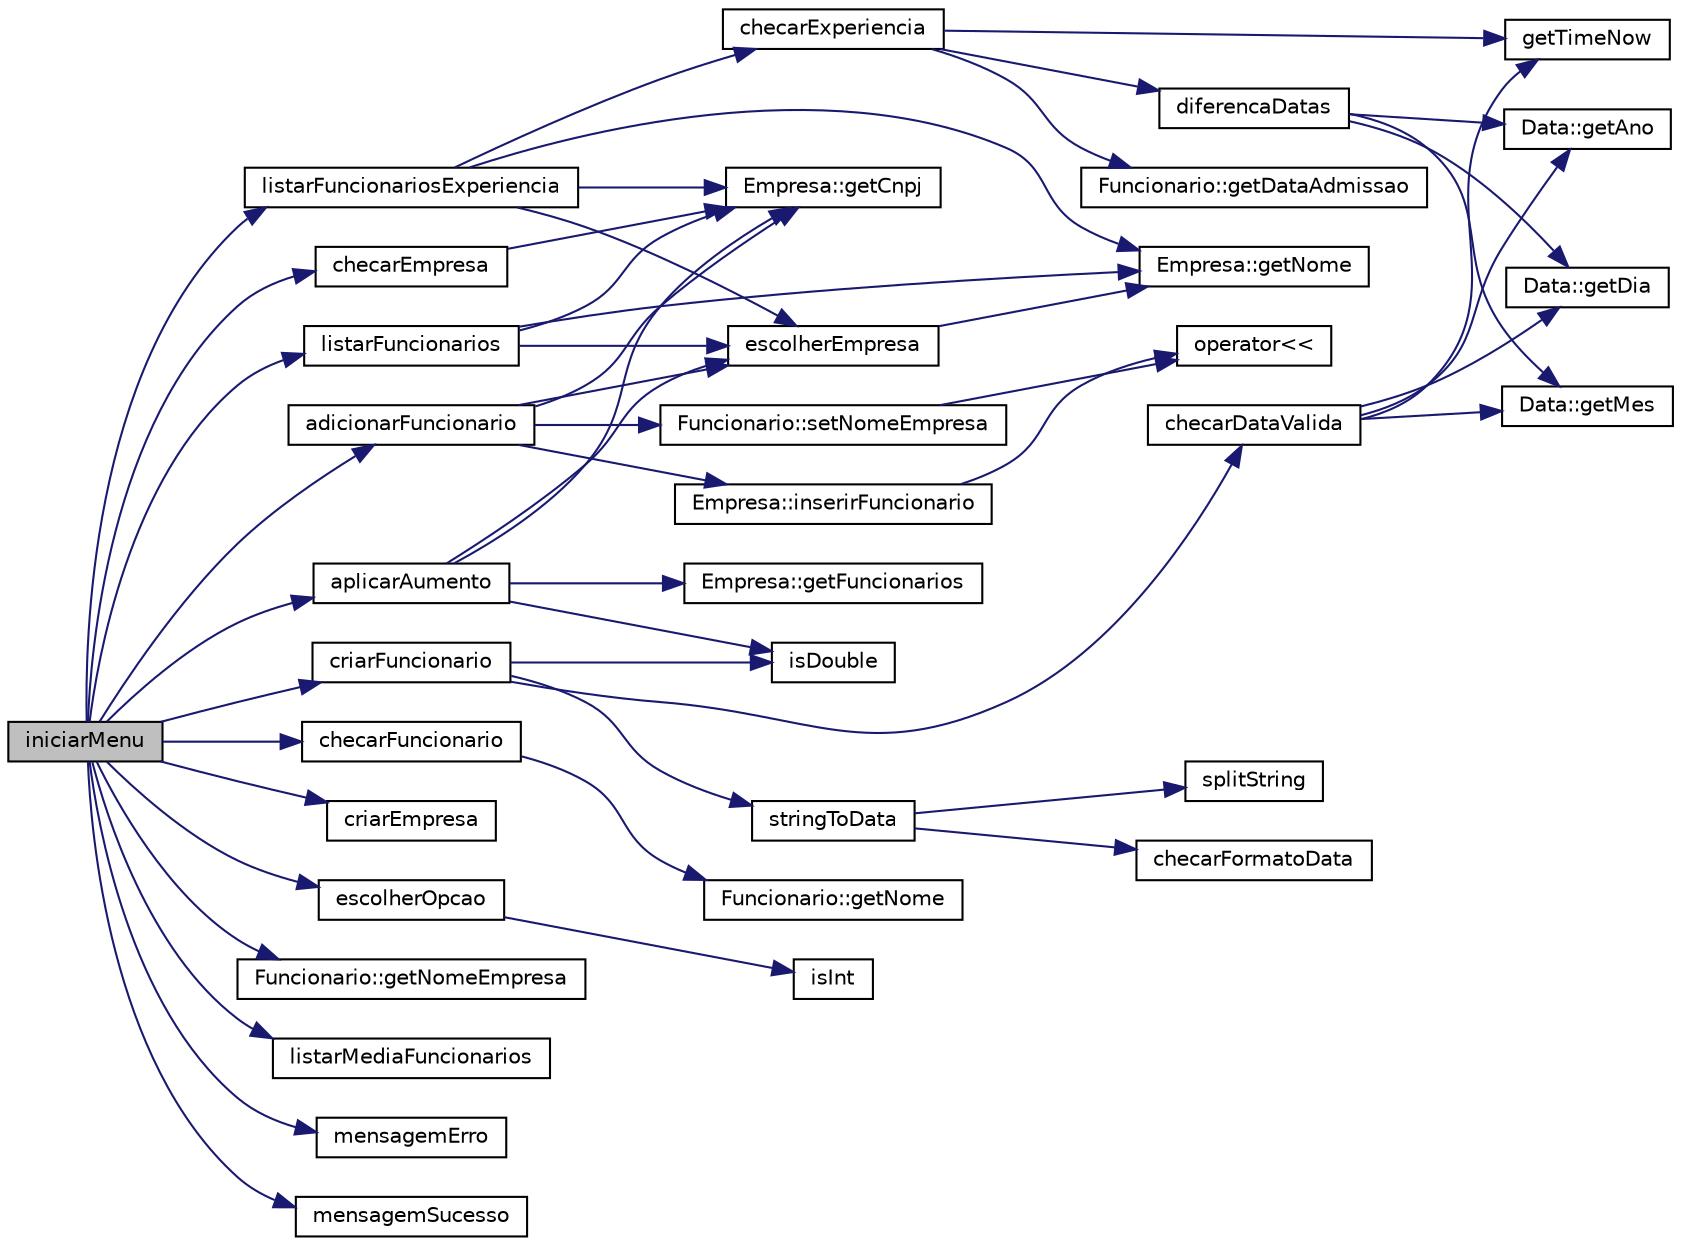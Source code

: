 digraph "iniciarMenu"
{
  edge [fontname="Helvetica",fontsize="10",labelfontname="Helvetica",labelfontsize="10"];
  node [fontname="Helvetica",fontsize="10",shape=record];
  rankdir="LR";
  Node15 [label="iniciarMenu",height=0.2,width=0.4,color="black", fillcolor="grey75", style="filled", fontcolor="black"];
  Node15 -> Node16 [color="midnightblue",fontsize="10",style="solid",fontname="Helvetica"];
  Node16 [label="adicionarFuncionario",height=0.2,width=0.4,color="black", fillcolor="white", style="filled",URL="$empresa-crud_8cpp.html#a10569f0abd383ae3b5ff4db7626b655f",tooltip="Adiciona um funcionario à uma empresa já existente. "];
  Node16 -> Node17 [color="midnightblue",fontsize="10",style="solid",fontname="Helvetica"];
  Node17 [label="escolherEmpresa",height=0.2,width=0.4,color="black", fillcolor="white", style="filled",URL="$empresa-crud_8cpp.html#a7ebc01be1157d8212a6c510ad5772c69",tooltip="Telas para escolha de empresas. "];
  Node17 -> Node18 [color="midnightblue",fontsize="10",style="solid",fontname="Helvetica"];
  Node18 [label="Empresa::getNome",height=0.2,width=0.4,color="black", fillcolor="white", style="filled",URL="$class_empresa.html#a9dba7316e0e0449abe9c9ec7015927e1"];
  Node16 -> Node19 [color="midnightblue",fontsize="10",style="solid",fontname="Helvetica"];
  Node19 [label="Empresa::getCnpj",height=0.2,width=0.4,color="black", fillcolor="white", style="filled",URL="$class_empresa.html#a7289c123e5515521179f96a2b5656745"];
  Node16 -> Node20 [color="midnightblue",fontsize="10",style="solid",fontname="Helvetica"];
  Node20 [label="Empresa::inserirFuncionario",height=0.2,width=0.4,color="black", fillcolor="white", style="filled",URL="$class_empresa.html#a4cbd75115be308a2bf41fd0c84fc6d79"];
  Node20 -> Node21 [color="midnightblue",fontsize="10",style="solid",fontname="Helvetica"];
  Node21 [label="operator\<\<",height=0.2,width=0.4,color="black", fillcolor="white", style="filled",URL="$data_8cpp.html#a4d5300c3a3aba13c234618c9ade6078a"];
  Node16 -> Node22 [color="midnightblue",fontsize="10",style="solid",fontname="Helvetica"];
  Node22 [label="Funcionario::setNomeEmpresa",height=0.2,width=0.4,color="black", fillcolor="white", style="filled",URL="$class_funcionario.html#a0efc144ed4d2b5fd8fbc0845869c89f3"];
  Node22 -> Node21 [color="midnightblue",fontsize="10",style="solid",fontname="Helvetica"];
  Node15 -> Node23 [color="midnightblue",fontsize="10",style="solid",fontname="Helvetica"];
  Node23 [label="aplicarAumento",height=0.2,width=0.4,color="black", fillcolor="white", style="filled",URL="$empresa-crud_8cpp.html#aa4e872850865b49ad104c760995e7883",tooltip="Aplica aumento a todos os funcionarios de uma empresa. "];
  Node23 -> Node17 [color="midnightblue",fontsize="10",style="solid",fontname="Helvetica"];
  Node23 -> Node19 [color="midnightblue",fontsize="10",style="solid",fontname="Helvetica"];
  Node23 -> Node24 [color="midnightblue",fontsize="10",style="solid",fontname="Helvetica"];
  Node24 [label="Empresa::getFuncionarios",height=0.2,width=0.4,color="black", fillcolor="white", style="filled",URL="$class_empresa.html#a4598a0f4d8757439042ad978e3e68d28"];
  Node23 -> Node25 [color="midnightblue",fontsize="10",style="solid",fontname="Helvetica"];
  Node25 [label="isDouble",height=0.2,width=0.4,color="black", fillcolor="white", style="filled",URL="$string_util_8cpp.html#ae027b72928c5904aee018b7155142b95",tooltip="checa se uma string pode ser um double "];
  Node15 -> Node26 [color="midnightblue",fontsize="10",style="solid",fontname="Helvetica"];
  Node26 [label="checarEmpresa",height=0.2,width=0.4,color="black", fillcolor="white", style="filled",URL="$menu_8cpp.html#a510d3b46050ea5cf509f03907933d4d8",tooltip="checa se uma empresa já existe "];
  Node26 -> Node19 [color="midnightblue",fontsize="10",style="solid",fontname="Helvetica"];
  Node15 -> Node27 [color="midnightblue",fontsize="10",style="solid",fontname="Helvetica"];
  Node27 [label="checarFuncionario",height=0.2,width=0.4,color="black", fillcolor="white", style="filled",URL="$menu_8cpp.html#a5a1e391fc281e2c1a44d031e873db368",tooltip="checa se um funcionario já existe "];
  Node27 -> Node28 [color="midnightblue",fontsize="10",style="solid",fontname="Helvetica"];
  Node28 [label="Funcionario::getNome",height=0.2,width=0.4,color="black", fillcolor="white", style="filled",URL="$class_funcionario.html#a13f42e2a8cb0515371b49745e5830c4c"];
  Node15 -> Node29 [color="midnightblue",fontsize="10",style="solid",fontname="Helvetica"];
  Node29 [label="criarEmpresa",height=0.2,width=0.4,color="black", fillcolor="white", style="filled",URL="$empresa-crud_8cpp.html#a7c0035a86156a2f8f6fa98ad44fbb1aa",tooltip="Cria uma empresa. "];
  Node15 -> Node30 [color="midnightblue",fontsize="10",style="solid",fontname="Helvetica"];
  Node30 [label="criarFuncionario",height=0.2,width=0.4,color="black", fillcolor="white", style="filled",URL="$funcionario-crud_8cpp.html#ab840fdccc242c779069c6b34f01b58a8",tooltip="Cria um funcionario. "];
  Node30 -> Node31 [color="midnightblue",fontsize="10",style="solid",fontname="Helvetica"];
  Node31 [label="checarDataValida",height=0.2,width=0.4,color="black", fillcolor="white", style="filled",URL="$data_util_8cpp.html#a2a24ccad757742d831c83c03a8ffed25",tooltip="checa se uma data é valida "];
  Node31 -> Node32 [color="midnightblue",fontsize="10",style="solid",fontname="Helvetica"];
  Node32 [label="Data::getAno",height=0.2,width=0.4,color="black", fillcolor="white", style="filled",URL="$class_data.html#a7d2fdbe9b9944becc3386b266d65bc4d"];
  Node31 -> Node33 [color="midnightblue",fontsize="10",style="solid",fontname="Helvetica"];
  Node33 [label="Data::getDia",height=0.2,width=0.4,color="black", fillcolor="white", style="filled",URL="$class_data.html#a72d6bfb5a3bc9a8acb1d9df70de822b7"];
  Node31 -> Node34 [color="midnightblue",fontsize="10",style="solid",fontname="Helvetica"];
  Node34 [label="Data::getMes",height=0.2,width=0.4,color="black", fillcolor="white", style="filled",URL="$class_data.html#ad8a045c146f1a6fdda7a276847e147bf"];
  Node31 -> Node35 [color="midnightblue",fontsize="10",style="solid",fontname="Helvetica"];
  Node35 [label="getTimeNow",height=0.2,width=0.4,color="black", fillcolor="white", style="filled",URL="$data_util_8cpp.html#ad100680968c5c4c8dd7bf68053748baa",tooltip="retorna a data atual "];
  Node30 -> Node25 [color="midnightblue",fontsize="10",style="solid",fontname="Helvetica"];
  Node30 -> Node36 [color="midnightblue",fontsize="10",style="solid",fontname="Helvetica"];
  Node36 [label="stringToData",height=0.2,width=0.4,color="black", fillcolor="white", style="filled",URL="$data_util_8cpp.html#a8fae270d43f81f88f9b44ba57f04899e",tooltip="converte string para data "];
  Node36 -> Node37 [color="midnightblue",fontsize="10",style="solid",fontname="Helvetica"];
  Node37 [label="checarFormatoData",height=0.2,width=0.4,color="black", fillcolor="white", style="filled",URL="$data_util_8cpp.html#a15d4891ce17cdf42c7537f29114b5c20",tooltip="checa se uma string está no formato dd/mm/yyyy "];
  Node36 -> Node38 [color="midnightblue",fontsize="10",style="solid",fontname="Helvetica"];
  Node38 [label="splitString",height=0.2,width=0.4,color="black", fillcolor="white", style="filled",URL="$string_util_8cpp.html#a03e1248c7693b70010fcc583e8ce2f44",tooltip="fatia uma string em substrings tendo o separador como referencia "];
  Node15 -> Node39 [color="midnightblue",fontsize="10",style="solid",fontname="Helvetica"];
  Node39 [label="escolherOpcao",height=0.2,width=0.4,color="black", fillcolor="white", style="filled",URL="$menu_8cpp.html#adc1c02bee17b01190037b4193f78b74a",tooltip="carrega o menu de opções "];
  Node39 -> Node40 [color="midnightblue",fontsize="10",style="solid",fontname="Helvetica"];
  Node40 [label="isInt",height=0.2,width=0.4,color="black", fillcolor="white", style="filled",URL="$string_util_8cpp.html#a7ebe6717e2213346c19fcc6fde62357c",tooltip="checa se uma string pode ser um inteiro "];
  Node15 -> Node41 [color="midnightblue",fontsize="10",style="solid",fontname="Helvetica"];
  Node41 [label="Funcionario::getNomeEmpresa",height=0.2,width=0.4,color="black", fillcolor="white", style="filled",URL="$class_funcionario.html#a1a595360473a4a438debf259f215d7b0"];
  Node15 -> Node42 [color="midnightblue",fontsize="10",style="solid",fontname="Helvetica"];
  Node42 [label="listarFuncionarios",height=0.2,width=0.4,color="black", fillcolor="white", style="filled",URL="$empresa-crud_8cpp.html#a51d635e3fb20affba92bc8eed1313964",tooltip="Lista todos os funcionários de uma empresa. "];
  Node42 -> Node17 [color="midnightblue",fontsize="10",style="solid",fontname="Helvetica"];
  Node42 -> Node19 [color="midnightblue",fontsize="10",style="solid",fontname="Helvetica"];
  Node42 -> Node18 [color="midnightblue",fontsize="10",style="solid",fontname="Helvetica"];
  Node15 -> Node43 [color="midnightblue",fontsize="10",style="solid",fontname="Helvetica"];
  Node43 [label="listarFuncionariosExperiencia",height=0.2,width=0.4,color="black", fillcolor="white", style="filled",URL="$empresa-crud_8cpp.html#a8c07bc2a395d88373ebe39b1c7a59116",tooltip="Lista funcionários contratados em até 90 dias. "];
  Node43 -> Node44 [color="midnightblue",fontsize="10",style="solid",fontname="Helvetica"];
  Node44 [label="checarExperiencia",height=0.2,width=0.4,color="black", fillcolor="white", style="filled",URL="$funcionario-crud_8cpp.html#a847f3bfc9a77574a82af034675c5f05c",tooltip="Checa se um funcionario é inexperiente. "];
  Node44 -> Node45 [color="midnightblue",fontsize="10",style="solid",fontname="Helvetica"];
  Node45 [label="diferencaDatas",height=0.2,width=0.4,color="black", fillcolor="white", style="filled",URL="$data_util_8cpp.html#ab3b633b3d16efe386b18d64cfeb39451",tooltip="retorna a diferença entre uma data e a data atual "];
  Node45 -> Node32 [color="midnightblue",fontsize="10",style="solid",fontname="Helvetica"];
  Node45 -> Node33 [color="midnightblue",fontsize="10",style="solid",fontname="Helvetica"];
  Node45 -> Node34 [color="midnightblue",fontsize="10",style="solid",fontname="Helvetica"];
  Node44 -> Node46 [color="midnightblue",fontsize="10",style="solid",fontname="Helvetica"];
  Node46 [label="Funcionario::getDataAdmissao",height=0.2,width=0.4,color="black", fillcolor="white", style="filled",URL="$class_funcionario.html#a4a40d285766110bc25e37964c7d12d1c"];
  Node44 -> Node35 [color="midnightblue",fontsize="10",style="solid",fontname="Helvetica"];
  Node43 -> Node17 [color="midnightblue",fontsize="10",style="solid",fontname="Helvetica"];
  Node43 -> Node19 [color="midnightblue",fontsize="10",style="solid",fontname="Helvetica"];
  Node43 -> Node18 [color="midnightblue",fontsize="10",style="solid",fontname="Helvetica"];
  Node15 -> Node47 [color="midnightblue",fontsize="10",style="solid",fontname="Helvetica"];
  Node47 [label="listarMediaFuncionarios",height=0.2,width=0.4,color="black", fillcolor="white", style="filled",URL="$empresa-crud_8cpp.html#a463dabf826bfc76c12c390f6f46c6b6c",tooltip="Lista a quantidade de funcionarios por empresa e a média. "];
  Node15 -> Node48 [color="midnightblue",fontsize="10",style="solid",fontname="Helvetica"];
  Node48 [label="mensagemErro",height=0.2,width=0.4,color="black", fillcolor="white", style="filled",URL="$menu_8cpp.html#a6e53c55f315139a6e5276d2caf49f613",tooltip="exibe mensagem de erro na tela "];
  Node15 -> Node49 [color="midnightblue",fontsize="10",style="solid",fontname="Helvetica"];
  Node49 [label="mensagemSucesso",height=0.2,width=0.4,color="black", fillcolor="white", style="filled",URL="$menu_8cpp.html#a474ae797cf79acc9979350b36ce9432d",tooltip="exibe mensagem de sucesso na tela "];
}
